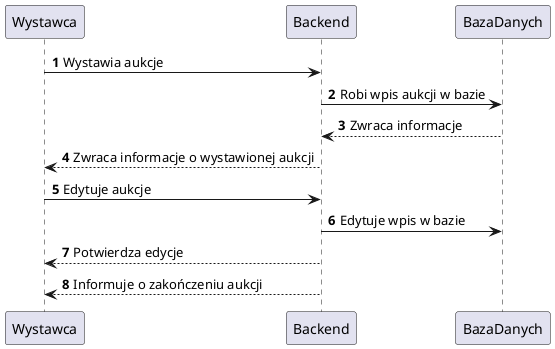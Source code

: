@startuml
autonumber

Wystawca -> Backend: Wystawia aukcje
Backend -> BazaDanych: Robi wpis aukcji w bazie
BazaDanych --> Backend: Zwraca informacje
Backend --> Wystawca: Zwraca informacje o wystawionej aukcji

Wystawca -> Backend: Edytuje aukcje
Backend -> BazaDanych: Edytuje wpis w bazie
Backend --> Wystawca: Potwierdza edycje

Backend --> Wystawca: Informuje o zakończeniu aukcji
@enduml
